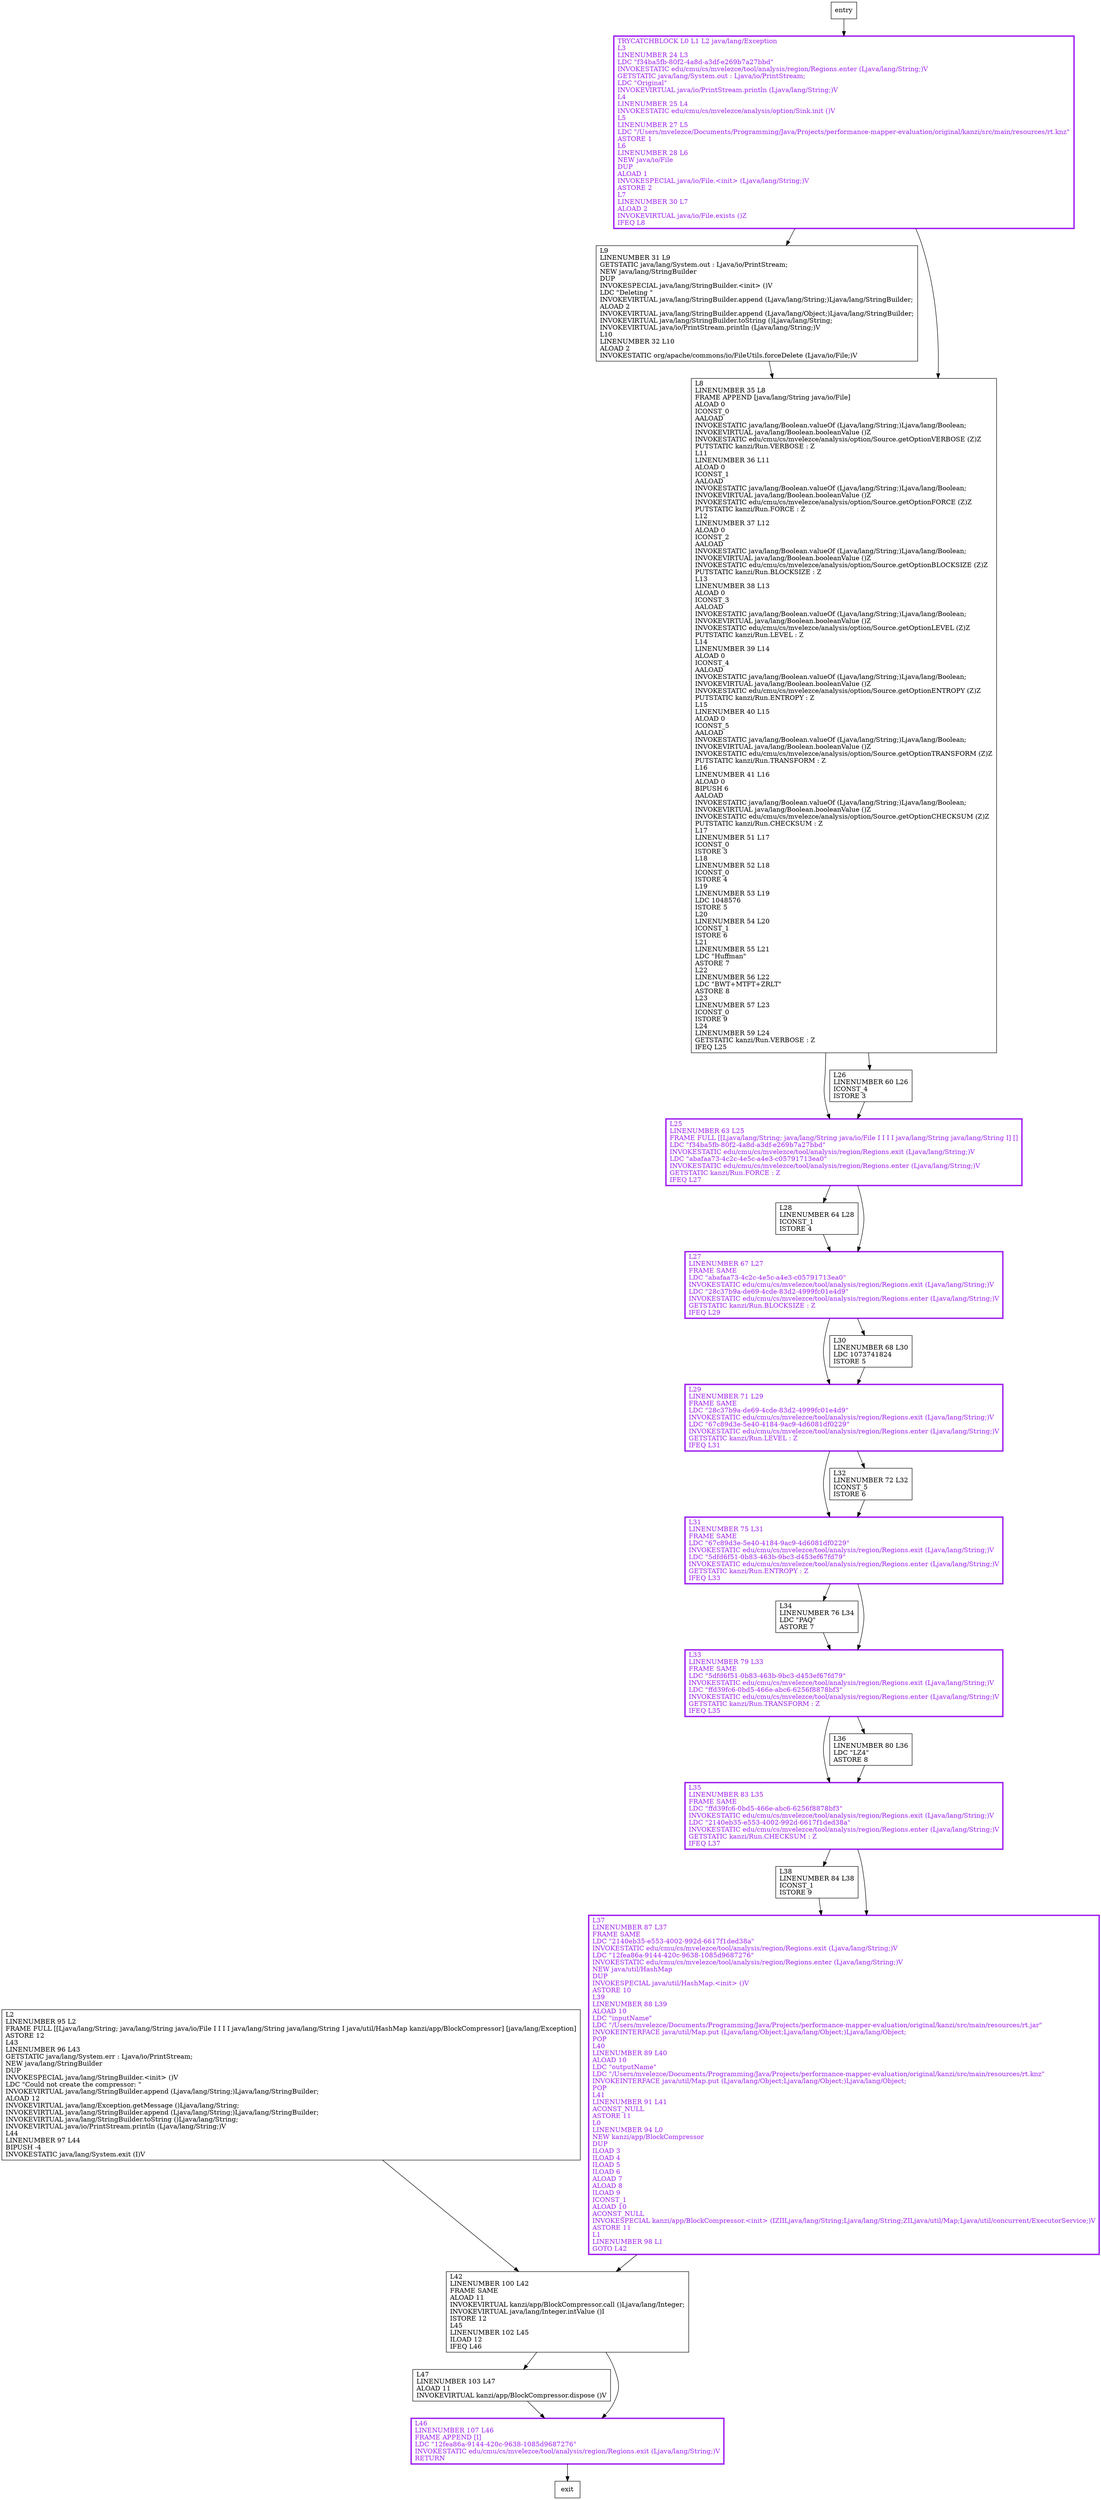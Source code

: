 digraph main {
node [shape=record];
1416489954 [label="L38\lLINENUMBER 84 L38\lICONST_1\lISTORE 9\l"];
275842951 [label="L9\lLINENUMBER 31 L9\lGETSTATIC java/lang/System.out : Ljava/io/PrintStream;\lNEW java/lang/StringBuilder\lDUP\lINVOKESPECIAL java/lang/StringBuilder.\<init\> ()V\lLDC \"Deleting \"\lINVOKEVIRTUAL java/lang/StringBuilder.append (Ljava/lang/String;)Ljava/lang/StringBuilder;\lALOAD 2\lINVOKEVIRTUAL java/lang/StringBuilder.append (Ljava/lang/Object;)Ljava/lang/StringBuilder;\lINVOKEVIRTUAL java/lang/StringBuilder.toString ()Ljava/lang/String;\lINVOKEVIRTUAL java/io/PrintStream.println (Ljava/lang/String;)V\lL10\lLINENUMBER 32 L10\lALOAD 2\lINVOKESTATIC org/apache/commons/io/FileUtils.forceDelete (Ljava/io/File;)V\l"];
972964175 [label="L28\lLINENUMBER 64 L28\lICONST_1\lISTORE 4\l"];
338509057 [label="L2\lLINENUMBER 95 L2\lFRAME FULL [[Ljava/lang/String; java/lang/String java/io/File I I I I java/lang/String java/lang/String I java/util/HashMap kanzi/app/BlockCompressor] [java/lang/Exception]\lASTORE 12\lL43\lLINENUMBER 96 L43\lGETSTATIC java/lang/System.err : Ljava/io/PrintStream;\lNEW java/lang/StringBuilder\lDUP\lINVOKESPECIAL java/lang/StringBuilder.\<init\> ()V\lLDC \"Could not create the compressor: \"\lINVOKEVIRTUAL java/lang/StringBuilder.append (Ljava/lang/String;)Ljava/lang/StringBuilder;\lALOAD 12\lINVOKEVIRTUAL java/lang/Exception.getMessage ()Ljava/lang/String;\lINVOKEVIRTUAL java/lang/StringBuilder.append (Ljava/lang/String;)Ljava/lang/StringBuilder;\lINVOKEVIRTUAL java/lang/StringBuilder.toString ()Ljava/lang/String;\lINVOKEVIRTUAL java/io/PrintStream.println (Ljava/lang/String;)V\lL44\lLINENUMBER 97 L44\lBIPUSH -4\lINVOKESTATIC java/lang/System.exit (I)V\l"];
867734039 [label="L34\lLINENUMBER 76 L34\lLDC \"PAQ\"\lASTORE 7\l"];
263153068 [label="L25\lLINENUMBER 63 L25\lFRAME FULL [[Ljava/lang/String; java/lang/String java/io/File I I I I java/lang/String java/lang/String I] []\lLDC \"f34ba5fb-80f2-4a8d-a3df-e269b7a27bbd\"\lINVOKESTATIC edu/cmu/cs/mvelezce/tool/analysis/region/Regions.exit (Ljava/lang/String;)V\lLDC \"abafaa73-4c2c-4e5c-a4e3-c05791713ea0\"\lINVOKESTATIC edu/cmu/cs/mvelezce/tool/analysis/region/Regions.enter (Ljava/lang/String;)V\lGETSTATIC kanzi/Run.FORCE : Z\lIFEQ L27\l"];
466589849 [label="L47\lLINENUMBER 103 L47\lALOAD 11\lINVOKEVIRTUAL kanzi/app/BlockCompressor.dispose ()V\l"];
1300812249 [label="L29\lLINENUMBER 71 L29\lFRAME SAME\lLDC \"28c37b9a-de69-4cde-83d2-4999fc01e4d9\"\lINVOKESTATIC edu/cmu/cs/mvelezce/tool/analysis/region/Regions.exit (Ljava/lang/String;)V\lLDC \"67c89d3e-5e40-4184-9ac9-4d6081df0229\"\lINVOKESTATIC edu/cmu/cs/mvelezce/tool/analysis/region/Regions.enter (Ljava/lang/String;)V\lGETSTATIC kanzi/Run.LEVEL : Z\lIFEQ L31\l"];
1431362922 [label="L42\lLINENUMBER 100 L42\lFRAME SAME\lALOAD 11\lINVOKEVIRTUAL kanzi/app/BlockCompressor.call ()Ljava/lang/Integer;\lINVOKEVIRTUAL java/lang/Integer.intValue ()I\lISTORE 12\lL45\lLINENUMBER 102 L45\lILOAD 12\lIFEQ L46\l"];
1367249963 [label="L33\lLINENUMBER 79 L33\lFRAME SAME\lLDC \"5dfd6f51-0b83-463b-9bc3-d453ef67fd79\"\lINVOKESTATIC edu/cmu/cs/mvelezce/tool/analysis/region/Regions.exit (Ljava/lang/String;)V\lLDC \"ffd39fc6-0bd5-466e-abc6-6256f8878bf3\"\lINVOKESTATIC edu/cmu/cs/mvelezce/tool/analysis/region/Regions.enter (Ljava/lang/String;)V\lGETSTATIC kanzi/Run.TRANSFORM : Z\lIFEQ L35\l"];
1081620629 [label="L35\lLINENUMBER 83 L35\lFRAME SAME\lLDC \"ffd39fc6-0bd5-466e-abc6-6256f8878bf3\"\lINVOKESTATIC edu/cmu/cs/mvelezce/tool/analysis/region/Regions.exit (Ljava/lang/String;)V\lLDC \"2140eb35-e553-4002-992d-6617f1ded38a\"\lINVOKESTATIC edu/cmu/cs/mvelezce/tool/analysis/region/Regions.enter (Ljava/lang/String;)V\lGETSTATIC kanzi/Run.CHECKSUM : Z\lIFEQ L37\l"];
807572982 [label="L26\lLINENUMBER 60 L26\lICONST_4\lISTORE 3\l"];
1990800252 [label="TRYCATCHBLOCK L0 L1 L2 java/lang/Exception\lL3\lLINENUMBER 24 L3\lLDC \"f34ba5fb-80f2-4a8d-a3df-e269b7a27bbd\"\lINVOKESTATIC edu/cmu/cs/mvelezce/tool/analysis/region/Regions.enter (Ljava/lang/String;)V\lGETSTATIC java/lang/System.out : Ljava/io/PrintStream;\lLDC \"Original\"\lINVOKEVIRTUAL java/io/PrintStream.println (Ljava/lang/String;)V\lL4\lLINENUMBER 25 L4\lINVOKESTATIC edu/cmu/cs/mvelezce/analysis/option/Sink.init ()V\lL5\lLINENUMBER 27 L5\lLDC \"/Users/mvelezce/Documents/Programming/Java/Projects/performance-mapper-evaluation/original/kanzi/src/main/resources/rt.knz\"\lASTORE 1\lL6\lLINENUMBER 28 L6\lNEW java/io/File\lDUP\lALOAD 1\lINVOKESPECIAL java/io/File.\<init\> (Ljava/lang/String;)V\lASTORE 2\lL7\lLINENUMBER 30 L7\lALOAD 2\lINVOKEVIRTUAL java/io/File.exists ()Z\lIFEQ L8\l"];
298602474 [label="L31\lLINENUMBER 75 L31\lFRAME SAME\lLDC \"67c89d3e-5e40-4184-9ac9-4d6081df0229\"\lINVOKESTATIC edu/cmu/cs/mvelezce/tool/analysis/region/Regions.exit (Ljava/lang/String;)V\lLDC \"5dfd6f51-0b83-463b-9bc3-d453ef67fd79\"\lINVOKESTATIC edu/cmu/cs/mvelezce/tool/analysis/region/Regions.enter (Ljava/lang/String;)V\lGETSTATIC kanzi/Run.ENTROPY : Z\lIFEQ L33\l"];
113831575 [label="L36\lLINENUMBER 80 L36\lLDC \"LZ4\"\lASTORE 8\l"];
1517519013 [label="L32\lLINENUMBER 72 L32\lICONST_5\lISTORE 6\l"];
1763799227 [label="L30\lLINENUMBER 68 L30\lLDC 1073741824\lISTORE 5\l"];
598928809 [label="L37\lLINENUMBER 87 L37\lFRAME SAME\lLDC \"2140eb35-e553-4002-992d-6617f1ded38a\"\lINVOKESTATIC edu/cmu/cs/mvelezce/tool/analysis/region/Regions.exit (Ljava/lang/String;)V\lLDC \"12fea86a-9144-420c-9638-1085d9687276\"\lINVOKESTATIC edu/cmu/cs/mvelezce/tool/analysis/region/Regions.enter (Ljava/lang/String;)V\lNEW java/util/HashMap\lDUP\lINVOKESPECIAL java/util/HashMap.\<init\> ()V\lASTORE 10\lL39\lLINENUMBER 88 L39\lALOAD 10\lLDC \"inputName\"\lLDC \"/Users/mvelezce/Documents/Programming/Java/Projects/performance-mapper-evaluation/original/kanzi/src/main/resources/rt.jar\"\lINVOKEINTERFACE java/util/Map.put (Ljava/lang/Object;Ljava/lang/Object;)Ljava/lang/Object;\lPOP\lL40\lLINENUMBER 89 L40\lALOAD 10\lLDC \"outputName\"\lLDC \"/Users/mvelezce/Documents/Programming/Java/Projects/performance-mapper-evaluation/original/kanzi/src/main/resources/rt.knz\"\lINVOKEINTERFACE java/util/Map.put (Ljava/lang/Object;Ljava/lang/Object;)Ljava/lang/Object;\lPOP\lL41\lLINENUMBER 91 L41\lACONST_NULL\lASTORE 11\lL0\lLINENUMBER 94 L0\lNEW kanzi/app/BlockCompressor\lDUP\lILOAD 3\lILOAD 4\lILOAD 5\lILOAD 6\lALOAD 7\lALOAD 8\lILOAD 9\lICONST_1\lALOAD 10\lACONST_NULL\lINVOKESPECIAL kanzi/app/BlockCompressor.\<init\> (IZIILjava/lang/String;Ljava/lang/String;ZILjava/util/Map;Ljava/util/concurrent/ExecutorService;)V\lASTORE 11\lL1\lLINENUMBER 98 L1\lGOTO L42\l"];
1945918620 [label="L8\lLINENUMBER 35 L8\lFRAME APPEND [java/lang/String java/io/File]\lALOAD 0\lICONST_0\lAALOAD\lINVOKESTATIC java/lang/Boolean.valueOf (Ljava/lang/String;)Ljava/lang/Boolean;\lINVOKEVIRTUAL java/lang/Boolean.booleanValue ()Z\lINVOKESTATIC edu/cmu/cs/mvelezce/analysis/option/Source.getOptionVERBOSE (Z)Z\lPUTSTATIC kanzi/Run.VERBOSE : Z\lL11\lLINENUMBER 36 L11\lALOAD 0\lICONST_1\lAALOAD\lINVOKESTATIC java/lang/Boolean.valueOf (Ljava/lang/String;)Ljava/lang/Boolean;\lINVOKEVIRTUAL java/lang/Boolean.booleanValue ()Z\lINVOKESTATIC edu/cmu/cs/mvelezce/analysis/option/Source.getOptionFORCE (Z)Z\lPUTSTATIC kanzi/Run.FORCE : Z\lL12\lLINENUMBER 37 L12\lALOAD 0\lICONST_2\lAALOAD\lINVOKESTATIC java/lang/Boolean.valueOf (Ljava/lang/String;)Ljava/lang/Boolean;\lINVOKEVIRTUAL java/lang/Boolean.booleanValue ()Z\lINVOKESTATIC edu/cmu/cs/mvelezce/analysis/option/Source.getOptionBLOCKSIZE (Z)Z\lPUTSTATIC kanzi/Run.BLOCKSIZE : Z\lL13\lLINENUMBER 38 L13\lALOAD 0\lICONST_3\lAALOAD\lINVOKESTATIC java/lang/Boolean.valueOf (Ljava/lang/String;)Ljava/lang/Boolean;\lINVOKEVIRTUAL java/lang/Boolean.booleanValue ()Z\lINVOKESTATIC edu/cmu/cs/mvelezce/analysis/option/Source.getOptionLEVEL (Z)Z\lPUTSTATIC kanzi/Run.LEVEL : Z\lL14\lLINENUMBER 39 L14\lALOAD 0\lICONST_4\lAALOAD\lINVOKESTATIC java/lang/Boolean.valueOf (Ljava/lang/String;)Ljava/lang/Boolean;\lINVOKEVIRTUAL java/lang/Boolean.booleanValue ()Z\lINVOKESTATIC edu/cmu/cs/mvelezce/analysis/option/Source.getOptionENTROPY (Z)Z\lPUTSTATIC kanzi/Run.ENTROPY : Z\lL15\lLINENUMBER 40 L15\lALOAD 0\lICONST_5\lAALOAD\lINVOKESTATIC java/lang/Boolean.valueOf (Ljava/lang/String;)Ljava/lang/Boolean;\lINVOKEVIRTUAL java/lang/Boolean.booleanValue ()Z\lINVOKESTATIC edu/cmu/cs/mvelezce/analysis/option/Source.getOptionTRANSFORM (Z)Z\lPUTSTATIC kanzi/Run.TRANSFORM : Z\lL16\lLINENUMBER 41 L16\lALOAD 0\lBIPUSH 6\lAALOAD\lINVOKESTATIC java/lang/Boolean.valueOf (Ljava/lang/String;)Ljava/lang/Boolean;\lINVOKEVIRTUAL java/lang/Boolean.booleanValue ()Z\lINVOKESTATIC edu/cmu/cs/mvelezce/analysis/option/Source.getOptionCHECKSUM (Z)Z\lPUTSTATIC kanzi/Run.CHECKSUM : Z\lL17\lLINENUMBER 51 L17\lICONST_0\lISTORE 3\lL18\lLINENUMBER 52 L18\lICONST_0\lISTORE 4\lL19\lLINENUMBER 53 L19\lLDC 1048576\lISTORE 5\lL20\lLINENUMBER 54 L20\lICONST_1\lISTORE 6\lL21\lLINENUMBER 55 L21\lLDC \"Huffman\"\lASTORE 7\lL22\lLINENUMBER 56 L22\lLDC \"BWT+MTFT+ZRLT\"\lASTORE 8\lL23\lLINENUMBER 57 L23\lICONST_0\lISTORE 9\lL24\lLINENUMBER 59 L24\lGETSTATIC kanzi/Run.VERBOSE : Z\lIFEQ L25\l"];
541480328 [label="L46\lLINENUMBER 107 L46\lFRAME APPEND [I]\lLDC \"12fea86a-9144-420c-9638-1085d9687276\"\lINVOKESTATIC edu/cmu/cs/mvelezce/tool/analysis/region/Regions.exit (Ljava/lang/String;)V\lRETURN\l"];
556480466 [label="L27\lLINENUMBER 67 L27\lFRAME SAME\lLDC \"abafaa73-4c2c-4e5c-a4e3-c05791713ea0\"\lINVOKESTATIC edu/cmu/cs/mvelezce/tool/analysis/region/Regions.exit (Ljava/lang/String;)V\lLDC \"28c37b9a-de69-4cde-83d2-4999fc01e4d9\"\lINVOKESTATIC edu/cmu/cs/mvelezce/tool/analysis/region/Regions.enter (Ljava/lang/String;)V\lGETSTATIC kanzi/Run.BLOCKSIZE : Z\lIFEQ L29\l"];
entry;
exit;
1416489954 -> 598928809;
275842951 -> 1945918620;
972964175 -> 556480466;
338509057 -> 1431362922;
867734039 -> 1367249963;
263153068 -> 972964175;
263153068 -> 556480466;
466589849 -> 541480328;
1300812249 -> 298602474;
1300812249 -> 1517519013;
entry -> 1990800252;
1431362922 -> 466589849;
1431362922 -> 541480328;
1367249963 -> 1081620629;
1367249963 -> 113831575;
1081620629 -> 1416489954;
1081620629 -> 598928809;
807572982 -> 263153068;
1990800252 -> 275842951;
1990800252 -> 1945918620;
298602474 -> 1367249963;
298602474 -> 867734039;
113831575 -> 1081620629;
1517519013 -> 298602474;
1763799227 -> 1300812249;
598928809 -> 1431362922;
1945918620 -> 807572982;
1945918620 -> 263153068;
541480328 -> exit;
556480466 -> 1763799227;
556480466 -> 1300812249;
1367249963[fontcolor="purple", penwidth=3, color="purple"];
1081620629[fontcolor="purple", penwidth=3, color="purple"];
1990800252[fontcolor="purple", penwidth=3, color="purple"];
298602474[fontcolor="purple", penwidth=3, color="purple"];
263153068[fontcolor="purple", penwidth=3, color="purple"];
598928809[fontcolor="purple", penwidth=3, color="purple"];
1300812249[fontcolor="purple", penwidth=3, color="purple"];
541480328[fontcolor="purple", penwidth=3, color="purple"];
556480466[fontcolor="purple", penwidth=3, color="purple"];
}
